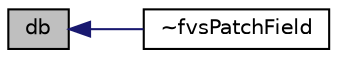 digraph "db"
{
  bgcolor="transparent";
  edge [fontname="Helvetica",fontsize="10",labelfontname="Helvetica",labelfontsize="10"];
  node [fontname="Helvetica",fontsize="10",shape=record];
  rankdir="LR";
  Node1464 [label="db",height=0.2,width=0.4,color="black", fillcolor="grey75", style="filled", fontcolor="black"];
  Node1464 -> Node1465 [dir="back",color="midnightblue",fontsize="10",style="solid",fontname="Helvetica"];
  Node1465 [label="~fvsPatchField",height=0.2,width=0.4,color="black",URL="$a23241.html#abc11eae2452ffae4f20173f67bd0e766",tooltip="Destructor. "];
}

